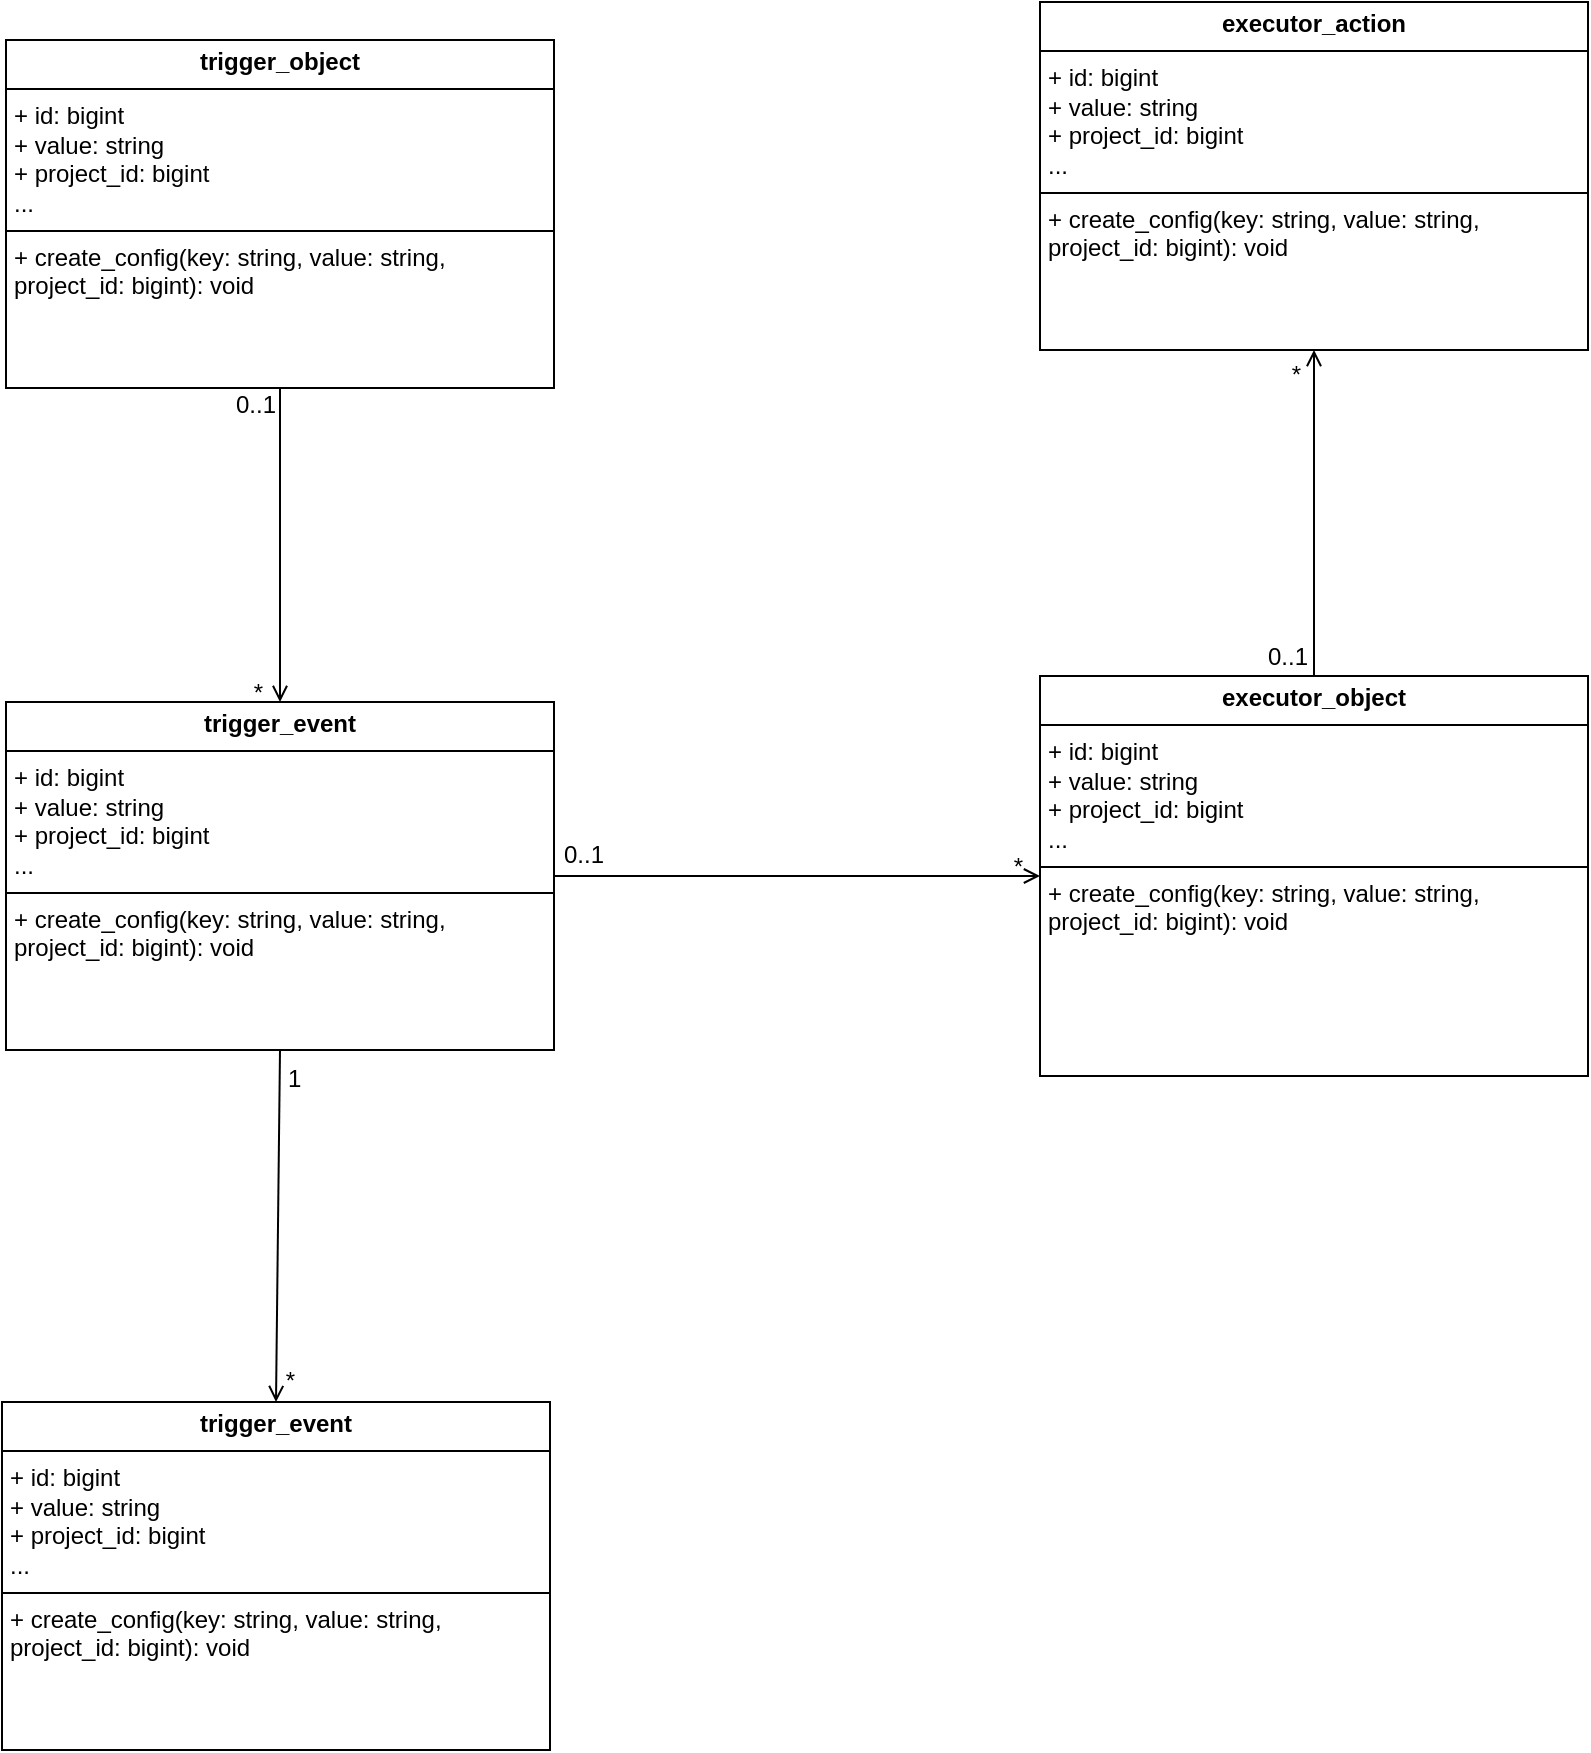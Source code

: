 <mxfile version="26.1.1">
  <diagram id="C5RBs43oDa-KdzZeNtuy" name="Page-1">
    <mxGraphModel dx="-694" dy="1225" grid="0" gridSize="10" guides="1" tooltips="1" connect="1" arrows="1" fold="1" page="0" pageScale="1" pageWidth="827" pageHeight="1169" math="0" shadow="0">
      <root>
        <mxCell id="WIyWlLk6GJQsqaUBKTNV-0" />
        <mxCell id="WIyWlLk6GJQsqaUBKTNV-1" parent="WIyWlLk6GJQsqaUBKTNV-0" />
        <mxCell id="dC9somF3lRVfRo-FaVY6-20" value="&lt;p style=&quot;margin:0px;margin-top:4px;text-align:center;&quot;&gt;&lt;b&gt;trigger_object&lt;/b&gt;&lt;/p&gt;&lt;hr size=&quot;1&quot; style=&quot;border-style:solid;&quot;&gt;&lt;p style=&quot;margin:0px;margin-left:4px;&quot;&gt;&lt;span style=&quot;background-color: transparent; color: light-dark(rgb(0, 0, 0), rgb(255, 255, 255));&quot;&gt;+ id: bigint&lt;/span&gt;&lt;/p&gt;&lt;p style=&quot;margin:0px;margin-left:4px;&quot;&gt;&lt;span style=&quot;background-color: transparent; color: light-dark(rgb(0, 0, 0), rgb(255, 255, 255));&quot;&gt;+ value: string&lt;/span&gt;&lt;/p&gt;&lt;p style=&quot;margin:0px;margin-left:4px;&quot;&gt;+ project_id: bigint&lt;/p&gt;&lt;p style=&quot;margin:0px;margin-left:4px;&quot;&gt;...&lt;/p&gt;&lt;hr size=&quot;1&quot; style=&quot;border-style:solid;&quot;&gt;&lt;p style=&quot;margin:0px;margin-left:4px;&quot;&gt;&lt;span style=&quot;background-color: transparent; color: light-dark(rgb(0, 0, 0), rgb(255, 255, 255));&quot;&gt;+ create_config(key: string, value: string, project_id: bigint): void&lt;/span&gt;&lt;/p&gt;&lt;p style=&quot;margin:0px;margin-left:4px;&quot;&gt;&lt;br&gt;&lt;/p&gt;" style="verticalAlign=top;align=left;overflow=fill;html=1;whiteSpace=wrap;" parent="WIyWlLk6GJQsqaUBKTNV-1" vertex="1">
          <mxGeometry x="2135" y="-237" width="274" height="174" as="geometry" />
        </mxCell>
        <mxCell id="dC9somF3lRVfRo-FaVY6-21" value="&lt;p style=&quot;margin:0px;margin-top:4px;text-align:center;&quot;&gt;&lt;b&gt;executor_object&lt;/b&gt;&lt;/p&gt;&lt;hr size=&quot;1&quot; style=&quot;border-style:solid;&quot;&gt;&lt;p style=&quot;margin:0px;margin-left:4px;&quot;&gt;&lt;span style=&quot;background-color: transparent; color: light-dark(rgb(0, 0, 0), rgb(255, 255, 255));&quot;&gt;+ id: bigint&lt;/span&gt;&lt;/p&gt;&lt;p style=&quot;margin:0px;margin-left:4px;&quot;&gt;&lt;span style=&quot;background-color: transparent; color: light-dark(rgb(0, 0, 0), rgb(255, 255, 255));&quot;&gt;+ value: string&lt;/span&gt;&lt;/p&gt;&lt;p style=&quot;margin:0px;margin-left:4px;&quot;&gt;+ project_id: bigint&lt;/p&gt;&lt;p style=&quot;margin:0px;margin-left:4px;&quot;&gt;...&lt;/p&gt;&lt;hr size=&quot;1&quot; style=&quot;border-style:solid;&quot;&gt;&lt;p style=&quot;margin:0px;margin-left:4px;&quot;&gt;&lt;span style=&quot;background-color: transparent; color: light-dark(rgb(0, 0, 0), rgb(255, 255, 255));&quot;&gt;+ create_config(key: string, value: string, project_id: bigint): void&lt;/span&gt;&lt;/p&gt;&lt;p style=&quot;margin:0px;margin-left:4px;&quot;&gt;&lt;br&gt;&lt;/p&gt;" style="verticalAlign=top;align=left;overflow=fill;html=1;whiteSpace=wrap;" parent="WIyWlLk6GJQsqaUBKTNV-1" vertex="1">
          <mxGeometry x="2652" y="81" width="274" height="200" as="geometry" />
        </mxCell>
        <mxCell id="dC9somF3lRVfRo-FaVY6-24" value="&lt;p style=&quot;margin:0px;margin-top:4px;text-align:center;&quot;&gt;&lt;b&gt;trigger_event&lt;/b&gt;&lt;/p&gt;&lt;hr size=&quot;1&quot; style=&quot;border-style:solid;&quot;&gt;&lt;p style=&quot;margin:0px;margin-left:4px;&quot;&gt;&lt;span style=&quot;background-color: transparent; color: light-dark(rgb(0, 0, 0), rgb(255, 255, 255));&quot;&gt;+ id: bigint&lt;/span&gt;&lt;/p&gt;&lt;p style=&quot;margin:0px;margin-left:4px;&quot;&gt;&lt;span style=&quot;background-color: transparent; color: light-dark(rgb(0, 0, 0), rgb(255, 255, 255));&quot;&gt;+ value: string&lt;/span&gt;&lt;/p&gt;&lt;p style=&quot;margin:0px;margin-left:4px;&quot;&gt;+ project_id: bigint&lt;/p&gt;&lt;p style=&quot;margin:0px;margin-left:4px;&quot;&gt;...&lt;/p&gt;&lt;hr size=&quot;1&quot; style=&quot;border-style:solid;&quot;&gt;&lt;p style=&quot;margin:0px;margin-left:4px;&quot;&gt;&lt;span style=&quot;background-color: transparent; color: light-dark(rgb(0, 0, 0), rgb(255, 255, 255));&quot;&gt;+ create_config(key: string, value: string, project_id: bigint): void&lt;/span&gt;&lt;/p&gt;&lt;p style=&quot;margin:0px;margin-left:4px;&quot;&gt;&lt;br&gt;&lt;/p&gt;" style="verticalAlign=top;align=left;overflow=fill;html=1;whiteSpace=wrap;" parent="WIyWlLk6GJQsqaUBKTNV-1" vertex="1">
          <mxGeometry x="2135" y="94" width="274" height="174" as="geometry" />
        </mxCell>
        <mxCell id="dC9somF3lRVfRo-FaVY6-25" value="&lt;p style=&quot;margin:0px;margin-top:4px;text-align:center;&quot;&gt;&lt;b&gt;executor_action&lt;/b&gt;&lt;/p&gt;&lt;hr size=&quot;1&quot; style=&quot;border-style:solid;&quot;&gt;&lt;p style=&quot;margin:0px;margin-left:4px;&quot;&gt;&lt;span style=&quot;background-color: transparent; color: light-dark(rgb(0, 0, 0), rgb(255, 255, 255));&quot;&gt;+ id: bigint&lt;/span&gt;&lt;/p&gt;&lt;p style=&quot;margin:0px;margin-left:4px;&quot;&gt;&lt;span style=&quot;background-color: transparent; color: light-dark(rgb(0, 0, 0), rgb(255, 255, 255));&quot;&gt;+ value: string&lt;/span&gt;&lt;/p&gt;&lt;p style=&quot;margin:0px;margin-left:4px;&quot;&gt;+ project_id: bigint&lt;/p&gt;&lt;p style=&quot;margin:0px;margin-left:4px;&quot;&gt;...&lt;/p&gt;&lt;hr size=&quot;1&quot; style=&quot;border-style:solid;&quot;&gt;&lt;p style=&quot;margin:0px;margin-left:4px;&quot;&gt;&lt;span style=&quot;background-color: transparent; color: light-dark(rgb(0, 0, 0), rgb(255, 255, 255));&quot;&gt;+ create_config(key: string, value: string, project_id: bigint): void&lt;/span&gt;&lt;/p&gt;&lt;p style=&quot;margin:0px;margin-left:4px;&quot;&gt;&lt;br&gt;&lt;/p&gt;" style="verticalAlign=top;align=left;overflow=fill;html=1;whiteSpace=wrap;" parent="WIyWlLk6GJQsqaUBKTNV-1" vertex="1">
          <mxGeometry x="2652" y="-256" width="274" height="174" as="geometry" />
        </mxCell>
        <mxCell id="dC9somF3lRVfRo-FaVY6-31" value="" style="endArrow=open;shadow=0;strokeWidth=1;rounded=0;curved=0;endFill=1;edgeStyle=elbowEdgeStyle;elbow=vertical;entryX=0.5;entryY=0;entryDx=0;entryDy=0;exitX=0.5;exitY=1;exitDx=0;exitDy=0;" parent="WIyWlLk6GJQsqaUBKTNV-1" source="dC9somF3lRVfRo-FaVY6-20" target="dC9somF3lRVfRo-FaVY6-24" edge="1">
          <mxGeometry x="0.5" y="41" relative="1" as="geometry">
            <mxPoint x="1873" y="115.53" as="sourcePoint" />
            <mxPoint x="2001" y="115.53" as="targetPoint" />
            <mxPoint x="-40" y="32" as="offset" />
          </mxGeometry>
        </mxCell>
        <mxCell id="dC9somF3lRVfRo-FaVY6-32" value="0..1" style="resizable=0;align=left;verticalAlign=bottom;labelBackgroundColor=none;fontSize=12;" parent="dC9somF3lRVfRo-FaVY6-31" connectable="0" vertex="1">
          <mxGeometry x="-1" relative="1" as="geometry">
            <mxPoint x="-24" y="17" as="offset" />
          </mxGeometry>
        </mxCell>
        <mxCell id="dC9somF3lRVfRo-FaVY6-33" value="*" style="resizable=0;align=right;verticalAlign=bottom;labelBackgroundColor=none;fontSize=12;" parent="dC9somF3lRVfRo-FaVY6-31" connectable="0" vertex="1">
          <mxGeometry x="1" relative="1" as="geometry">
            <mxPoint x="-7" y="4" as="offset" />
          </mxGeometry>
        </mxCell>
        <mxCell id="dC9somF3lRVfRo-FaVY6-35" value="" style="endArrow=open;shadow=0;strokeWidth=1;rounded=0;curved=0;endFill=1;edgeStyle=elbowEdgeStyle;elbow=vertical;entryX=0.5;entryY=1;entryDx=0;entryDy=0;exitX=0.5;exitY=0;exitDx=0;exitDy=0;" parent="WIyWlLk6GJQsqaUBKTNV-1" source="dC9somF3lRVfRo-FaVY6-21" target="dC9somF3lRVfRo-FaVY6-25" edge="1">
          <mxGeometry x="0.5" y="41" relative="1" as="geometry">
            <mxPoint x="2632" y="26" as="sourcePoint" />
            <mxPoint x="2632" y="110" as="targetPoint" />
            <mxPoint x="-40" y="32" as="offset" />
          </mxGeometry>
        </mxCell>
        <mxCell id="dC9somF3lRVfRo-FaVY6-36" value="0..1" style="resizable=0;align=left;verticalAlign=bottom;labelBackgroundColor=none;fontSize=12;" parent="dC9somF3lRVfRo-FaVY6-35" connectable="0" vertex="1">
          <mxGeometry x="-1" relative="1" as="geometry">
            <mxPoint x="-25" y="-1" as="offset" />
          </mxGeometry>
        </mxCell>
        <mxCell id="dC9somF3lRVfRo-FaVY6-37" value="*" style="resizable=0;align=right;verticalAlign=bottom;labelBackgroundColor=none;fontSize=12;" parent="dC9somF3lRVfRo-FaVY6-35" connectable="0" vertex="1">
          <mxGeometry x="1" relative="1" as="geometry">
            <mxPoint x="-5" y="21" as="offset" />
          </mxGeometry>
        </mxCell>
        <mxCell id="S0q74mxe6qHEjbvTjdwv-3" value="" style="endArrow=open;shadow=0;strokeWidth=1;rounded=0;endFill=1;elbow=vertical;exitX=1;exitY=0.5;exitDx=0;exitDy=0;entryX=0;entryY=0.5;entryDx=0;entryDy=0;" edge="1" parent="WIyWlLk6GJQsqaUBKTNV-1" source="dC9somF3lRVfRo-FaVY6-24" target="dC9somF3lRVfRo-FaVY6-21">
          <mxGeometry x="0.5" y="41" relative="1" as="geometry">
            <mxPoint x="2430" y="180.5" as="sourcePoint" />
            <mxPoint x="2630" y="180.5" as="targetPoint" />
            <mxPoint x="-40" y="32" as="offset" />
          </mxGeometry>
        </mxCell>
        <mxCell id="S0q74mxe6qHEjbvTjdwv-4" value="0..1" style="resizable=0;align=left;verticalAlign=bottom;labelBackgroundColor=none;fontSize=12;" connectable="0" vertex="1" parent="S0q74mxe6qHEjbvTjdwv-3">
          <mxGeometry x="-1" relative="1" as="geometry">
            <mxPoint x="3" y="-2" as="offset" />
          </mxGeometry>
        </mxCell>
        <mxCell id="S0q74mxe6qHEjbvTjdwv-5" value="*" style="resizable=0;align=right;verticalAlign=bottom;labelBackgroundColor=none;fontSize=12;" connectable="0" vertex="1" parent="S0q74mxe6qHEjbvTjdwv-3">
          <mxGeometry x="1" relative="1" as="geometry">
            <mxPoint x="-7" y="4" as="offset" />
          </mxGeometry>
        </mxCell>
        <mxCell id="S0q74mxe6qHEjbvTjdwv-6" value="&lt;p style=&quot;margin:0px;margin-top:4px;text-align:center;&quot;&gt;&lt;b&gt;trigger_event&lt;/b&gt;&lt;/p&gt;&lt;hr size=&quot;1&quot; style=&quot;border-style:solid;&quot;&gt;&lt;p style=&quot;margin:0px;margin-left:4px;&quot;&gt;&lt;span style=&quot;background-color: transparent; color: light-dark(rgb(0, 0, 0), rgb(255, 255, 255));&quot;&gt;+ id: bigint&lt;/span&gt;&lt;/p&gt;&lt;p style=&quot;margin:0px;margin-left:4px;&quot;&gt;&lt;span style=&quot;background-color: transparent; color: light-dark(rgb(0, 0, 0), rgb(255, 255, 255));&quot;&gt;+ value: string&lt;/span&gt;&lt;/p&gt;&lt;p style=&quot;margin:0px;margin-left:4px;&quot;&gt;+ project_id: bigint&lt;/p&gt;&lt;p style=&quot;margin:0px;margin-left:4px;&quot;&gt;...&lt;/p&gt;&lt;hr size=&quot;1&quot; style=&quot;border-style:solid;&quot;&gt;&lt;p style=&quot;margin:0px;margin-left:4px;&quot;&gt;&lt;span style=&quot;background-color: transparent; color: light-dark(rgb(0, 0, 0), rgb(255, 255, 255));&quot;&gt;+ create_config(key: string, value: string, project_id: bigint): void&lt;/span&gt;&lt;/p&gt;&lt;p style=&quot;margin:0px;margin-left:4px;&quot;&gt;&lt;br&gt;&lt;/p&gt;" style="verticalAlign=top;align=left;overflow=fill;html=1;whiteSpace=wrap;" vertex="1" parent="WIyWlLk6GJQsqaUBKTNV-1">
          <mxGeometry x="2133" y="444" width="274" height="174" as="geometry" />
        </mxCell>
        <mxCell id="S0q74mxe6qHEjbvTjdwv-7" value="" style="endArrow=open;shadow=0;strokeWidth=1;rounded=0;endFill=1;elbow=vertical;exitX=0.5;exitY=1;exitDx=0;exitDy=0;entryX=0.5;entryY=0;entryDx=0;entryDy=0;" edge="1" parent="WIyWlLk6GJQsqaUBKTNV-1" source="dC9somF3lRVfRo-FaVY6-24" target="S0q74mxe6qHEjbvTjdwv-6">
          <mxGeometry x="0.5" y="41" relative="1" as="geometry">
            <mxPoint x="2297" y="384" as="sourcePoint" />
            <mxPoint x="2540" y="384" as="targetPoint" />
            <mxPoint x="-40" y="32" as="offset" />
          </mxGeometry>
        </mxCell>
        <mxCell id="S0q74mxe6qHEjbvTjdwv-8" value="1" style="resizable=0;align=left;verticalAlign=bottom;labelBackgroundColor=none;fontSize=12;" connectable="0" vertex="1" parent="S0q74mxe6qHEjbvTjdwv-7">
          <mxGeometry x="-1" relative="1" as="geometry">
            <mxPoint x="2" y="23" as="offset" />
          </mxGeometry>
        </mxCell>
        <mxCell id="S0q74mxe6qHEjbvTjdwv-9" value="*" style="resizable=0;align=right;verticalAlign=bottom;labelBackgroundColor=none;fontSize=12;" connectable="0" vertex="1" parent="S0q74mxe6qHEjbvTjdwv-7">
          <mxGeometry x="1" relative="1" as="geometry">
            <mxPoint x="11" y="-2" as="offset" />
          </mxGeometry>
        </mxCell>
      </root>
    </mxGraphModel>
  </diagram>
</mxfile>
